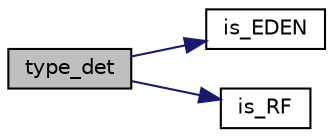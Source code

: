 digraph "type_det"
{
 // LATEX_PDF_SIZE
  edge [fontname="Helvetica",fontsize="10",labelfontname="Helvetica",labelfontsize="10"];
  node [fontname="Helvetica",fontsize="10",shape=record];
  rankdir="LR";
  Node1 [label="type_det",height=0.2,width=0.4,color="black", fillcolor="grey75", style="filled", fontcolor="black",tooltip=" "];
  Node1 -> Node2 [color="midnightblue",fontsize="10",style="solid",fontname="Helvetica"];
  Node2 [label="is_EDEN",height=0.2,width=0.4,color="black", fillcolor="white", style="filled",URL="$utils_8hpp.html#ae6bffa4b228c128267fc1f496a05c399",tooltip=" "];
  Node1 -> Node3 [color="midnightblue",fontsize="10",style="solid",fontname="Helvetica"];
  Node3 [label="is_RF",height=0.2,width=0.4,color="black", fillcolor="white", style="filled",URL="$utils_8hpp.html#ac53473e4a229d25f940a2481b33e2cb9",tooltip=" "];
}
